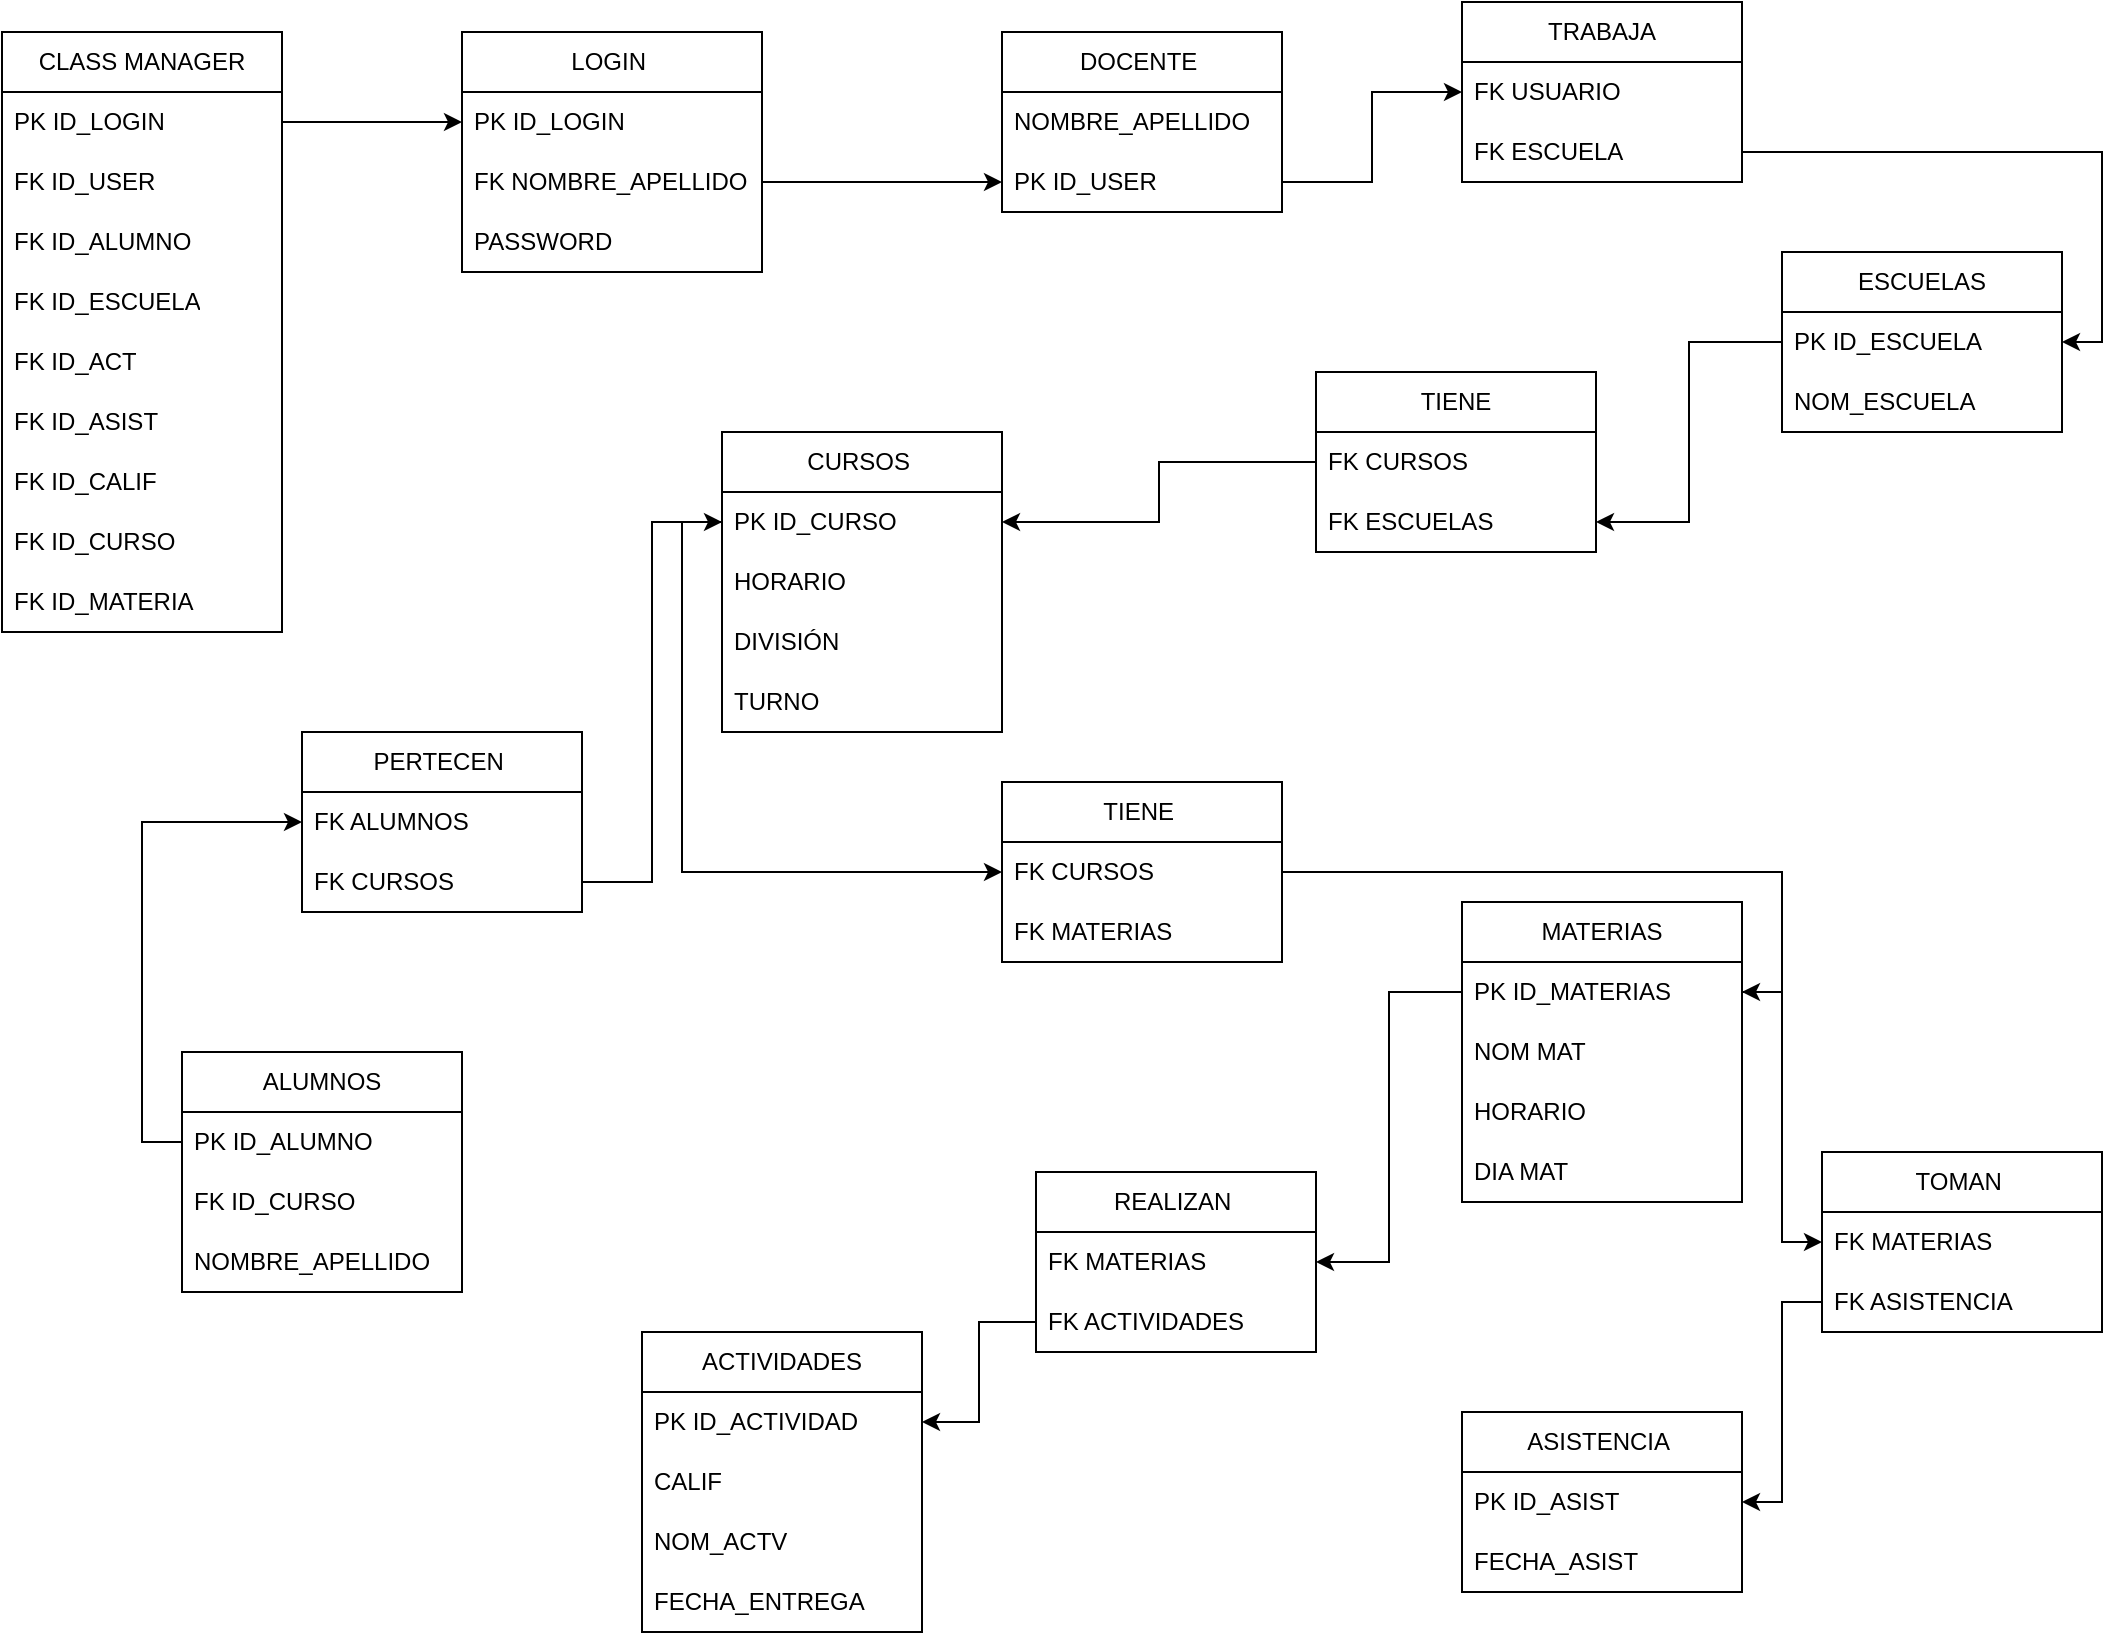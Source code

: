 <mxfile version="21.3.7" type="device">
  <diagram name="Página-1" id="NPG4k0QNVNLxVn0KIN0Y">
    <mxGraphModel dx="1034" dy="478" grid="1" gridSize="10" guides="1" tooltips="1" connect="1" arrows="1" fold="1" page="1" pageScale="1" pageWidth="827" pageHeight="1169" math="0" shadow="0">
      <root>
        <mxCell id="0" />
        <mxCell id="1" parent="0" />
        <mxCell id="mHOE3GFTzP02t2DdGNNi-1" value="CLASS MANAGER" style="swimlane;fontStyle=0;childLayout=stackLayout;horizontal=1;startSize=30;horizontalStack=0;resizeParent=1;resizeParentMax=0;resizeLast=0;collapsible=1;marginBottom=0;whiteSpace=wrap;html=1;" vertex="1" parent="1">
          <mxGeometry x="30" y="30" width="140" height="300" as="geometry" />
        </mxCell>
        <mxCell id="mHOE3GFTzP02t2DdGNNi-2" value="PK ID_LOGIN" style="text;strokeColor=none;fillColor=none;align=left;verticalAlign=middle;spacingLeft=4;spacingRight=4;overflow=hidden;points=[[0,0.5],[1,0.5]];portConstraint=eastwest;rotatable=0;whiteSpace=wrap;html=1;" vertex="1" parent="mHOE3GFTzP02t2DdGNNi-1">
          <mxGeometry y="30" width="140" height="30" as="geometry" />
        </mxCell>
        <mxCell id="mHOE3GFTzP02t2DdGNNi-3" value="FK ID_USER" style="text;strokeColor=none;fillColor=none;align=left;verticalAlign=middle;spacingLeft=4;spacingRight=4;overflow=hidden;points=[[0,0.5],[1,0.5]];portConstraint=eastwest;rotatable=0;whiteSpace=wrap;html=1;" vertex="1" parent="mHOE3GFTzP02t2DdGNNi-1">
          <mxGeometry y="60" width="140" height="30" as="geometry" />
        </mxCell>
        <mxCell id="mHOE3GFTzP02t2DdGNNi-5" value="FK ID_ALUMNO" style="text;strokeColor=none;fillColor=none;align=left;verticalAlign=middle;spacingLeft=4;spacingRight=4;overflow=hidden;points=[[0,0.5],[1,0.5]];portConstraint=eastwest;rotatable=0;whiteSpace=wrap;html=1;" vertex="1" parent="mHOE3GFTzP02t2DdGNNi-1">
          <mxGeometry y="90" width="140" height="30" as="geometry" />
        </mxCell>
        <mxCell id="mHOE3GFTzP02t2DdGNNi-6" value="FK ID_ESCUELA" style="text;strokeColor=none;fillColor=none;align=left;verticalAlign=middle;spacingLeft=4;spacingRight=4;overflow=hidden;points=[[0,0.5],[1,0.5]];portConstraint=eastwest;rotatable=0;whiteSpace=wrap;html=1;" vertex="1" parent="mHOE3GFTzP02t2DdGNNi-1">
          <mxGeometry y="120" width="140" height="30" as="geometry" />
        </mxCell>
        <mxCell id="mHOE3GFTzP02t2DdGNNi-7" value="FK ID_ACT" style="text;strokeColor=none;fillColor=none;align=left;verticalAlign=middle;spacingLeft=4;spacingRight=4;overflow=hidden;points=[[0,0.5],[1,0.5]];portConstraint=eastwest;rotatable=0;whiteSpace=wrap;html=1;" vertex="1" parent="mHOE3GFTzP02t2DdGNNi-1">
          <mxGeometry y="150" width="140" height="30" as="geometry" />
        </mxCell>
        <mxCell id="mHOE3GFTzP02t2DdGNNi-8" value="FK ID_ASIST&amp;nbsp;" style="text;strokeColor=none;fillColor=none;align=left;verticalAlign=middle;spacingLeft=4;spacingRight=4;overflow=hidden;points=[[0,0.5],[1,0.5]];portConstraint=eastwest;rotatable=0;whiteSpace=wrap;html=1;" vertex="1" parent="mHOE3GFTzP02t2DdGNNi-1">
          <mxGeometry y="180" width="140" height="30" as="geometry" />
        </mxCell>
        <mxCell id="mHOE3GFTzP02t2DdGNNi-9" value="FK ID_CALIF&amp;nbsp;" style="text;strokeColor=none;fillColor=none;align=left;verticalAlign=middle;spacingLeft=4;spacingRight=4;overflow=hidden;points=[[0,0.5],[1,0.5]];portConstraint=eastwest;rotatable=0;whiteSpace=wrap;html=1;" vertex="1" parent="mHOE3GFTzP02t2DdGNNi-1">
          <mxGeometry y="210" width="140" height="30" as="geometry" />
        </mxCell>
        <mxCell id="mHOE3GFTzP02t2DdGNNi-4" value="FK ID_CURSO&amp;nbsp;" style="text;strokeColor=none;fillColor=none;align=left;verticalAlign=middle;spacingLeft=4;spacingRight=4;overflow=hidden;points=[[0,0.5],[1,0.5]];portConstraint=eastwest;rotatable=0;whiteSpace=wrap;html=1;" vertex="1" parent="mHOE3GFTzP02t2DdGNNi-1">
          <mxGeometry y="240" width="140" height="30" as="geometry" />
        </mxCell>
        <mxCell id="mHOE3GFTzP02t2DdGNNi-10" value="FK ID_MATERIA&amp;nbsp;" style="text;strokeColor=none;fillColor=none;align=left;verticalAlign=middle;spacingLeft=4;spacingRight=4;overflow=hidden;points=[[0,0.5],[1,0.5]];portConstraint=eastwest;rotatable=0;whiteSpace=wrap;html=1;" vertex="1" parent="mHOE3GFTzP02t2DdGNNi-1">
          <mxGeometry y="270" width="140" height="30" as="geometry" />
        </mxCell>
        <mxCell id="mHOE3GFTzP02t2DdGNNi-11" value="LOGIN&amp;nbsp;" style="swimlane;fontStyle=0;childLayout=stackLayout;horizontal=1;startSize=30;horizontalStack=0;resizeParent=1;resizeParentMax=0;resizeLast=0;collapsible=1;marginBottom=0;whiteSpace=wrap;html=1;" vertex="1" parent="1">
          <mxGeometry x="260" y="30" width="150" height="120" as="geometry" />
        </mxCell>
        <mxCell id="mHOE3GFTzP02t2DdGNNi-12" value="PK ID_LOGIN&amp;nbsp;" style="text;strokeColor=none;fillColor=none;align=left;verticalAlign=middle;spacingLeft=4;spacingRight=4;overflow=hidden;points=[[0,0.5],[1,0.5]];portConstraint=eastwest;rotatable=0;whiteSpace=wrap;html=1;" vertex="1" parent="mHOE3GFTzP02t2DdGNNi-11">
          <mxGeometry y="30" width="150" height="30" as="geometry" />
        </mxCell>
        <mxCell id="mHOE3GFTzP02t2DdGNNi-13" value="FK NOMBRE_APELLIDO" style="text;strokeColor=none;fillColor=none;align=left;verticalAlign=middle;spacingLeft=4;spacingRight=4;overflow=hidden;points=[[0,0.5],[1,0.5]];portConstraint=eastwest;rotatable=0;whiteSpace=wrap;html=1;" vertex="1" parent="mHOE3GFTzP02t2DdGNNi-11">
          <mxGeometry y="60" width="150" height="30" as="geometry" />
        </mxCell>
        <mxCell id="mHOE3GFTzP02t2DdGNNi-14" value="PASSWORD" style="text;strokeColor=none;fillColor=none;align=left;verticalAlign=middle;spacingLeft=4;spacingRight=4;overflow=hidden;points=[[0,0.5],[1,0.5]];portConstraint=eastwest;rotatable=0;whiteSpace=wrap;html=1;" vertex="1" parent="mHOE3GFTzP02t2DdGNNi-11">
          <mxGeometry y="90" width="150" height="30" as="geometry" />
        </mxCell>
        <mxCell id="mHOE3GFTzP02t2DdGNNi-15" value="DOCENTE&amp;nbsp;" style="swimlane;fontStyle=0;childLayout=stackLayout;horizontal=1;startSize=30;horizontalStack=0;resizeParent=1;resizeParentMax=0;resizeLast=0;collapsible=1;marginBottom=0;whiteSpace=wrap;html=1;" vertex="1" parent="1">
          <mxGeometry x="530" y="30" width="140" height="90" as="geometry" />
        </mxCell>
        <mxCell id="mHOE3GFTzP02t2DdGNNi-16" value="NOMBRE_APELLIDO" style="text;strokeColor=none;fillColor=none;align=left;verticalAlign=middle;spacingLeft=4;spacingRight=4;overflow=hidden;points=[[0,0.5],[1,0.5]];portConstraint=eastwest;rotatable=0;whiteSpace=wrap;html=1;" vertex="1" parent="mHOE3GFTzP02t2DdGNNi-15">
          <mxGeometry y="30" width="140" height="30" as="geometry" />
        </mxCell>
        <mxCell id="mHOE3GFTzP02t2DdGNNi-17" value="PK ID_USER" style="text;strokeColor=none;fillColor=none;align=left;verticalAlign=middle;spacingLeft=4;spacingRight=4;overflow=hidden;points=[[0,0.5],[1,0.5]];portConstraint=eastwest;rotatable=0;whiteSpace=wrap;html=1;" vertex="1" parent="mHOE3GFTzP02t2DdGNNi-15">
          <mxGeometry y="60" width="140" height="30" as="geometry" />
        </mxCell>
        <mxCell id="mHOE3GFTzP02t2DdGNNi-19" value="ESCUELAS" style="swimlane;fontStyle=0;childLayout=stackLayout;horizontal=1;startSize=30;horizontalStack=0;resizeParent=1;resizeParentMax=0;resizeLast=0;collapsible=1;marginBottom=0;whiteSpace=wrap;html=1;" vertex="1" parent="1">
          <mxGeometry x="920" y="140" width="140" height="90" as="geometry" />
        </mxCell>
        <mxCell id="mHOE3GFTzP02t2DdGNNi-20" value="PK ID_ESCUELA" style="text;strokeColor=none;fillColor=none;align=left;verticalAlign=middle;spacingLeft=4;spacingRight=4;overflow=hidden;points=[[0,0.5],[1,0.5]];portConstraint=eastwest;rotatable=0;whiteSpace=wrap;html=1;" vertex="1" parent="mHOE3GFTzP02t2DdGNNi-19">
          <mxGeometry y="30" width="140" height="30" as="geometry" />
        </mxCell>
        <mxCell id="mHOE3GFTzP02t2DdGNNi-21" value="NOM_ESCUELA" style="text;strokeColor=none;fillColor=none;align=left;verticalAlign=middle;spacingLeft=4;spacingRight=4;overflow=hidden;points=[[0,0.5],[1,0.5]];portConstraint=eastwest;rotatable=0;whiteSpace=wrap;html=1;" vertex="1" parent="mHOE3GFTzP02t2DdGNNi-19">
          <mxGeometry y="60" width="140" height="30" as="geometry" />
        </mxCell>
        <mxCell id="mHOE3GFTzP02t2DdGNNi-23" value="CURSOS&amp;nbsp;" style="swimlane;fontStyle=0;childLayout=stackLayout;horizontal=1;startSize=30;horizontalStack=0;resizeParent=1;resizeParentMax=0;resizeLast=0;collapsible=1;marginBottom=0;whiteSpace=wrap;html=1;" vertex="1" parent="1">
          <mxGeometry x="390" y="230" width="140" height="150" as="geometry" />
        </mxCell>
        <mxCell id="mHOE3GFTzP02t2DdGNNi-24" value="PK ID_CURSO" style="text;strokeColor=none;fillColor=none;align=left;verticalAlign=middle;spacingLeft=4;spacingRight=4;overflow=hidden;points=[[0,0.5],[1,0.5]];portConstraint=eastwest;rotatable=0;whiteSpace=wrap;html=1;" vertex="1" parent="mHOE3GFTzP02t2DdGNNi-23">
          <mxGeometry y="30" width="140" height="30" as="geometry" />
        </mxCell>
        <mxCell id="mHOE3GFTzP02t2DdGNNi-25" value="HORARIO" style="text;strokeColor=none;fillColor=none;align=left;verticalAlign=middle;spacingLeft=4;spacingRight=4;overflow=hidden;points=[[0,0.5],[1,0.5]];portConstraint=eastwest;rotatable=0;whiteSpace=wrap;html=1;" vertex="1" parent="mHOE3GFTzP02t2DdGNNi-23">
          <mxGeometry y="60" width="140" height="30" as="geometry" />
        </mxCell>
        <mxCell id="mHOE3GFTzP02t2DdGNNi-26" value="DIVISIÓN&amp;nbsp;" style="text;strokeColor=none;fillColor=none;align=left;verticalAlign=middle;spacingLeft=4;spacingRight=4;overflow=hidden;points=[[0,0.5],[1,0.5]];portConstraint=eastwest;rotatable=0;whiteSpace=wrap;html=1;" vertex="1" parent="mHOE3GFTzP02t2DdGNNi-23">
          <mxGeometry y="90" width="140" height="30" as="geometry" />
        </mxCell>
        <mxCell id="mHOE3GFTzP02t2DdGNNi-27" value="TURNO&amp;nbsp;" style="text;strokeColor=none;fillColor=none;align=left;verticalAlign=middle;spacingLeft=4;spacingRight=4;overflow=hidden;points=[[0,0.5],[1,0.5]];portConstraint=eastwest;rotatable=0;whiteSpace=wrap;html=1;" vertex="1" parent="mHOE3GFTzP02t2DdGNNi-23">
          <mxGeometry y="120" width="140" height="30" as="geometry" />
        </mxCell>
        <mxCell id="mHOE3GFTzP02t2DdGNNi-28" value="MATERIAS" style="swimlane;fontStyle=0;childLayout=stackLayout;horizontal=1;startSize=30;horizontalStack=0;resizeParent=1;resizeParentMax=0;resizeLast=0;collapsible=1;marginBottom=0;whiteSpace=wrap;html=1;" vertex="1" parent="1">
          <mxGeometry x="760" y="465" width="140" height="150" as="geometry" />
        </mxCell>
        <mxCell id="mHOE3GFTzP02t2DdGNNi-29" value="PK ID_MATERIAS" style="text;strokeColor=none;fillColor=none;align=left;verticalAlign=middle;spacingLeft=4;spacingRight=4;overflow=hidden;points=[[0,0.5],[1,0.5]];portConstraint=eastwest;rotatable=0;whiteSpace=wrap;html=1;" vertex="1" parent="mHOE3GFTzP02t2DdGNNi-28">
          <mxGeometry y="30" width="140" height="30" as="geometry" />
        </mxCell>
        <mxCell id="mHOE3GFTzP02t2DdGNNi-30" value="NOM MAT&amp;nbsp;" style="text;strokeColor=none;fillColor=none;align=left;verticalAlign=middle;spacingLeft=4;spacingRight=4;overflow=hidden;points=[[0,0.5],[1,0.5]];portConstraint=eastwest;rotatable=0;whiteSpace=wrap;html=1;" vertex="1" parent="mHOE3GFTzP02t2DdGNNi-28">
          <mxGeometry y="60" width="140" height="30" as="geometry" />
        </mxCell>
        <mxCell id="mHOE3GFTzP02t2DdGNNi-32" value="HORARIO&amp;nbsp;" style="text;strokeColor=none;fillColor=none;align=left;verticalAlign=middle;spacingLeft=4;spacingRight=4;overflow=hidden;points=[[0,0.5],[1,0.5]];portConstraint=eastwest;rotatable=0;whiteSpace=wrap;html=1;" vertex="1" parent="mHOE3GFTzP02t2DdGNNi-28">
          <mxGeometry y="90" width="140" height="30" as="geometry" />
        </mxCell>
        <mxCell id="mHOE3GFTzP02t2DdGNNi-31" value="DIA MAT&amp;nbsp;" style="text;strokeColor=none;fillColor=none;align=left;verticalAlign=middle;spacingLeft=4;spacingRight=4;overflow=hidden;points=[[0,0.5],[1,0.5]];portConstraint=eastwest;rotatable=0;whiteSpace=wrap;html=1;" vertex="1" parent="mHOE3GFTzP02t2DdGNNi-28">
          <mxGeometry y="120" width="140" height="30" as="geometry" />
        </mxCell>
        <mxCell id="mHOE3GFTzP02t2DdGNNi-33" value="ASISTENCIA&amp;nbsp;" style="swimlane;fontStyle=0;childLayout=stackLayout;horizontal=1;startSize=30;horizontalStack=0;resizeParent=1;resizeParentMax=0;resizeLast=0;collapsible=1;marginBottom=0;whiteSpace=wrap;html=1;" vertex="1" parent="1">
          <mxGeometry x="760" y="720" width="140" height="90" as="geometry" />
        </mxCell>
        <mxCell id="mHOE3GFTzP02t2DdGNNi-34" value="PK ID_ASIST" style="text;strokeColor=none;fillColor=none;align=left;verticalAlign=middle;spacingLeft=4;spacingRight=4;overflow=hidden;points=[[0,0.5],[1,0.5]];portConstraint=eastwest;rotatable=0;whiteSpace=wrap;html=1;" vertex="1" parent="mHOE3GFTzP02t2DdGNNi-33">
          <mxGeometry y="30" width="140" height="30" as="geometry" />
        </mxCell>
        <mxCell id="mHOE3GFTzP02t2DdGNNi-35" value="FECHA_ASIST&amp;nbsp;" style="text;strokeColor=none;fillColor=none;align=left;verticalAlign=middle;spacingLeft=4;spacingRight=4;overflow=hidden;points=[[0,0.5],[1,0.5]];portConstraint=eastwest;rotatable=0;whiteSpace=wrap;html=1;" vertex="1" parent="mHOE3GFTzP02t2DdGNNi-33">
          <mxGeometry y="60" width="140" height="30" as="geometry" />
        </mxCell>
        <mxCell id="mHOE3GFTzP02t2DdGNNi-37" value="ALUMNOS" style="swimlane;fontStyle=0;childLayout=stackLayout;horizontal=1;startSize=30;horizontalStack=0;resizeParent=1;resizeParentMax=0;resizeLast=0;collapsible=1;marginBottom=0;whiteSpace=wrap;html=1;" vertex="1" parent="1">
          <mxGeometry x="120" y="540" width="140" height="120" as="geometry" />
        </mxCell>
        <mxCell id="mHOE3GFTzP02t2DdGNNi-38" value="PK ID_ALUMNO&amp;nbsp;" style="text;strokeColor=none;fillColor=none;align=left;verticalAlign=middle;spacingLeft=4;spacingRight=4;overflow=hidden;points=[[0,0.5],[1,0.5]];portConstraint=eastwest;rotatable=0;whiteSpace=wrap;html=1;" vertex="1" parent="mHOE3GFTzP02t2DdGNNi-37">
          <mxGeometry y="30" width="140" height="30" as="geometry" />
        </mxCell>
        <mxCell id="mHOE3GFTzP02t2DdGNNi-39" value="FK ID_CURSO&amp;nbsp;" style="text;strokeColor=none;fillColor=none;align=left;verticalAlign=middle;spacingLeft=4;spacingRight=4;overflow=hidden;points=[[0,0.5],[1,0.5]];portConstraint=eastwest;rotatable=0;whiteSpace=wrap;html=1;" vertex="1" parent="mHOE3GFTzP02t2DdGNNi-37">
          <mxGeometry y="60" width="140" height="30" as="geometry" />
        </mxCell>
        <mxCell id="mHOE3GFTzP02t2DdGNNi-40" value="NOMBRE_APELLIDO" style="text;strokeColor=none;fillColor=none;align=left;verticalAlign=middle;spacingLeft=4;spacingRight=4;overflow=hidden;points=[[0,0.5],[1,0.5]];portConstraint=eastwest;rotatable=0;whiteSpace=wrap;html=1;" vertex="1" parent="mHOE3GFTzP02t2DdGNNi-37">
          <mxGeometry y="90" width="140" height="30" as="geometry" />
        </mxCell>
        <mxCell id="mHOE3GFTzP02t2DdGNNi-41" value="ACTIVIDADES" style="swimlane;fontStyle=0;childLayout=stackLayout;horizontal=1;startSize=30;horizontalStack=0;resizeParent=1;resizeParentMax=0;resizeLast=0;collapsible=1;marginBottom=0;whiteSpace=wrap;html=1;" vertex="1" parent="1">
          <mxGeometry x="350" y="680" width="140" height="150" as="geometry" />
        </mxCell>
        <mxCell id="mHOE3GFTzP02t2DdGNNi-42" value="PK ID_ACTIVIDAD&amp;nbsp;" style="text;strokeColor=none;fillColor=none;align=left;verticalAlign=middle;spacingLeft=4;spacingRight=4;overflow=hidden;points=[[0,0.5],[1,0.5]];portConstraint=eastwest;rotatable=0;whiteSpace=wrap;html=1;" vertex="1" parent="mHOE3GFTzP02t2DdGNNi-41">
          <mxGeometry y="30" width="140" height="30" as="geometry" />
        </mxCell>
        <mxCell id="mHOE3GFTzP02t2DdGNNi-43" value="CALIF" style="text;strokeColor=none;fillColor=none;align=left;verticalAlign=middle;spacingLeft=4;spacingRight=4;overflow=hidden;points=[[0,0.5],[1,0.5]];portConstraint=eastwest;rotatable=0;whiteSpace=wrap;html=1;" vertex="1" parent="mHOE3GFTzP02t2DdGNNi-41">
          <mxGeometry y="60" width="140" height="30" as="geometry" />
        </mxCell>
        <mxCell id="mHOE3GFTzP02t2DdGNNi-45" value="NOM_ACTV" style="text;strokeColor=none;fillColor=none;align=left;verticalAlign=middle;spacingLeft=4;spacingRight=4;overflow=hidden;points=[[0,0.5],[1,0.5]];portConstraint=eastwest;rotatable=0;whiteSpace=wrap;html=1;" vertex="1" parent="mHOE3GFTzP02t2DdGNNi-41">
          <mxGeometry y="90" width="140" height="30" as="geometry" />
        </mxCell>
        <mxCell id="mHOE3GFTzP02t2DdGNNi-44" value="FECHA_ENTREGA&amp;nbsp;" style="text;strokeColor=none;fillColor=none;align=left;verticalAlign=middle;spacingLeft=4;spacingRight=4;overflow=hidden;points=[[0,0.5],[1,0.5]];portConstraint=eastwest;rotatable=0;whiteSpace=wrap;html=1;" vertex="1" parent="mHOE3GFTzP02t2DdGNNi-41">
          <mxGeometry y="120" width="140" height="30" as="geometry" />
        </mxCell>
        <mxCell id="mHOE3GFTzP02t2DdGNNi-46" style="edgeStyle=orthogonalEdgeStyle;rounded=0;orthogonalLoop=1;jettySize=auto;html=1;exitX=1;exitY=0.5;exitDx=0;exitDy=0;" edge="1" parent="1" source="mHOE3GFTzP02t2DdGNNi-2" target="mHOE3GFTzP02t2DdGNNi-12">
          <mxGeometry relative="1" as="geometry" />
        </mxCell>
        <mxCell id="mHOE3GFTzP02t2DdGNNi-47" style="edgeStyle=orthogonalEdgeStyle;rounded=0;orthogonalLoop=1;jettySize=auto;html=1;exitX=1;exitY=0.5;exitDx=0;exitDy=0;entryX=0;entryY=0.5;entryDx=0;entryDy=0;" edge="1" parent="1" source="mHOE3GFTzP02t2DdGNNi-13" target="mHOE3GFTzP02t2DdGNNi-17">
          <mxGeometry relative="1" as="geometry" />
        </mxCell>
        <mxCell id="mHOE3GFTzP02t2DdGNNi-48" value="TRABAJA" style="swimlane;fontStyle=0;childLayout=stackLayout;horizontal=1;startSize=30;horizontalStack=0;resizeParent=1;resizeParentMax=0;resizeLast=0;collapsible=1;marginBottom=0;whiteSpace=wrap;html=1;" vertex="1" parent="1">
          <mxGeometry x="760" y="15" width="140" height="90" as="geometry" />
        </mxCell>
        <mxCell id="mHOE3GFTzP02t2DdGNNi-49" value="FK USUARIO" style="text;strokeColor=none;fillColor=none;align=left;verticalAlign=middle;spacingLeft=4;spacingRight=4;overflow=hidden;points=[[0,0.5],[1,0.5]];portConstraint=eastwest;rotatable=0;whiteSpace=wrap;html=1;" vertex="1" parent="mHOE3GFTzP02t2DdGNNi-48">
          <mxGeometry y="30" width="140" height="30" as="geometry" />
        </mxCell>
        <mxCell id="mHOE3GFTzP02t2DdGNNi-50" value="FK ESCUELA&amp;nbsp;" style="text;strokeColor=none;fillColor=none;align=left;verticalAlign=middle;spacingLeft=4;spacingRight=4;overflow=hidden;points=[[0,0.5],[1,0.5]];portConstraint=eastwest;rotatable=0;whiteSpace=wrap;html=1;" vertex="1" parent="mHOE3GFTzP02t2DdGNNi-48">
          <mxGeometry y="60" width="140" height="30" as="geometry" />
        </mxCell>
        <mxCell id="mHOE3GFTzP02t2DdGNNi-52" style="edgeStyle=orthogonalEdgeStyle;rounded=0;orthogonalLoop=1;jettySize=auto;html=1;exitX=1;exitY=0.5;exitDx=0;exitDy=0;" edge="1" parent="1" source="mHOE3GFTzP02t2DdGNNi-17" target="mHOE3GFTzP02t2DdGNNi-49">
          <mxGeometry relative="1" as="geometry" />
        </mxCell>
        <mxCell id="mHOE3GFTzP02t2DdGNNi-54" value="TIENE" style="swimlane;fontStyle=0;childLayout=stackLayout;horizontal=1;startSize=30;horizontalStack=0;resizeParent=1;resizeParentMax=0;resizeLast=0;collapsible=1;marginBottom=0;whiteSpace=wrap;html=1;" vertex="1" parent="1">
          <mxGeometry x="687" y="200" width="140" height="90" as="geometry" />
        </mxCell>
        <mxCell id="mHOE3GFTzP02t2DdGNNi-56" value="FK CURSOS" style="text;strokeColor=none;fillColor=none;align=left;verticalAlign=middle;spacingLeft=4;spacingRight=4;overflow=hidden;points=[[0,0.5],[1,0.5]];portConstraint=eastwest;rotatable=0;whiteSpace=wrap;html=1;" vertex="1" parent="mHOE3GFTzP02t2DdGNNi-54">
          <mxGeometry y="30" width="140" height="30" as="geometry" />
        </mxCell>
        <mxCell id="mHOE3GFTzP02t2DdGNNi-57" value="FK ESCUELAS&amp;nbsp;" style="text;strokeColor=none;fillColor=none;align=left;verticalAlign=middle;spacingLeft=4;spacingRight=4;overflow=hidden;points=[[0,0.5],[1,0.5]];portConstraint=eastwest;rotatable=0;whiteSpace=wrap;html=1;" vertex="1" parent="mHOE3GFTzP02t2DdGNNi-54">
          <mxGeometry y="60" width="140" height="30" as="geometry" />
        </mxCell>
        <mxCell id="mHOE3GFTzP02t2DdGNNi-58" style="edgeStyle=orthogonalEdgeStyle;rounded=0;orthogonalLoop=1;jettySize=auto;html=1;exitX=1;exitY=0.5;exitDx=0;exitDy=0;entryX=1;entryY=0.5;entryDx=0;entryDy=0;" edge="1" parent="1" source="mHOE3GFTzP02t2DdGNNi-50" target="mHOE3GFTzP02t2DdGNNi-20">
          <mxGeometry relative="1" as="geometry" />
        </mxCell>
        <mxCell id="mHOE3GFTzP02t2DdGNNi-59" style="edgeStyle=orthogonalEdgeStyle;rounded=0;orthogonalLoop=1;jettySize=auto;html=1;exitX=0;exitY=0.5;exitDx=0;exitDy=0;entryX=1;entryY=0.5;entryDx=0;entryDy=0;" edge="1" parent="1" source="mHOE3GFTzP02t2DdGNNi-20" target="mHOE3GFTzP02t2DdGNNi-57">
          <mxGeometry relative="1" as="geometry" />
        </mxCell>
        <mxCell id="mHOE3GFTzP02t2DdGNNi-60" style="edgeStyle=orthogonalEdgeStyle;rounded=0;orthogonalLoop=1;jettySize=auto;html=1;exitX=0;exitY=0.5;exitDx=0;exitDy=0;entryX=1;entryY=0.5;entryDx=0;entryDy=0;" edge="1" parent="1" source="mHOE3GFTzP02t2DdGNNi-56" target="mHOE3GFTzP02t2DdGNNi-24">
          <mxGeometry relative="1" as="geometry" />
        </mxCell>
        <mxCell id="mHOE3GFTzP02t2DdGNNi-61" value="TIENE&amp;nbsp;" style="swimlane;fontStyle=0;childLayout=stackLayout;horizontal=1;startSize=30;horizontalStack=0;resizeParent=1;resizeParentMax=0;resizeLast=0;collapsible=1;marginBottom=0;whiteSpace=wrap;html=1;" vertex="1" parent="1">
          <mxGeometry x="530" y="405" width="140" height="90" as="geometry" />
        </mxCell>
        <mxCell id="mHOE3GFTzP02t2DdGNNi-62" value="FK CURSOS&amp;nbsp;" style="text;strokeColor=none;fillColor=none;align=left;verticalAlign=middle;spacingLeft=4;spacingRight=4;overflow=hidden;points=[[0,0.5],[1,0.5]];portConstraint=eastwest;rotatable=0;whiteSpace=wrap;html=1;" vertex="1" parent="mHOE3GFTzP02t2DdGNNi-61">
          <mxGeometry y="30" width="140" height="30" as="geometry" />
        </mxCell>
        <mxCell id="mHOE3GFTzP02t2DdGNNi-63" value="FK MATERIAS" style="text;strokeColor=none;fillColor=none;align=left;verticalAlign=middle;spacingLeft=4;spacingRight=4;overflow=hidden;points=[[0,0.5],[1,0.5]];portConstraint=eastwest;rotatable=0;whiteSpace=wrap;html=1;" vertex="1" parent="mHOE3GFTzP02t2DdGNNi-61">
          <mxGeometry y="60" width="140" height="30" as="geometry" />
        </mxCell>
        <mxCell id="mHOE3GFTzP02t2DdGNNi-66" style="edgeStyle=orthogonalEdgeStyle;rounded=0;orthogonalLoop=1;jettySize=auto;html=1;exitX=0;exitY=0.5;exitDx=0;exitDy=0;entryX=0;entryY=0.5;entryDx=0;entryDy=0;" edge="1" parent="1" source="mHOE3GFTzP02t2DdGNNi-24" target="mHOE3GFTzP02t2DdGNNi-61">
          <mxGeometry relative="1" as="geometry" />
        </mxCell>
        <mxCell id="mHOE3GFTzP02t2DdGNNi-68" value="PERTECEN&amp;nbsp;" style="swimlane;fontStyle=0;childLayout=stackLayout;horizontal=1;startSize=30;horizontalStack=0;resizeParent=1;resizeParentMax=0;resizeLast=0;collapsible=1;marginBottom=0;whiteSpace=wrap;html=1;" vertex="1" parent="1">
          <mxGeometry x="180" y="380" width="140" height="90" as="geometry" />
        </mxCell>
        <mxCell id="mHOE3GFTzP02t2DdGNNi-69" value="FK ALUMNOS" style="text;strokeColor=none;fillColor=none;align=left;verticalAlign=middle;spacingLeft=4;spacingRight=4;overflow=hidden;points=[[0,0.5],[1,0.5]];portConstraint=eastwest;rotatable=0;whiteSpace=wrap;html=1;" vertex="1" parent="mHOE3GFTzP02t2DdGNNi-68">
          <mxGeometry y="30" width="140" height="30" as="geometry" />
        </mxCell>
        <mxCell id="mHOE3GFTzP02t2DdGNNi-70" value="FK CURSOS&amp;nbsp;" style="text;strokeColor=none;fillColor=none;align=left;verticalAlign=middle;spacingLeft=4;spacingRight=4;overflow=hidden;points=[[0,0.5],[1,0.5]];portConstraint=eastwest;rotatable=0;whiteSpace=wrap;html=1;" vertex="1" parent="mHOE3GFTzP02t2DdGNNi-68">
          <mxGeometry y="60" width="140" height="30" as="geometry" />
        </mxCell>
        <mxCell id="mHOE3GFTzP02t2DdGNNi-72" style="edgeStyle=orthogonalEdgeStyle;rounded=0;orthogonalLoop=1;jettySize=auto;html=1;exitX=0;exitY=0.5;exitDx=0;exitDy=0;entryX=0;entryY=0.5;entryDx=0;entryDy=0;" edge="1" parent="1" source="mHOE3GFTzP02t2DdGNNi-38" target="mHOE3GFTzP02t2DdGNNi-68">
          <mxGeometry relative="1" as="geometry" />
        </mxCell>
        <mxCell id="mHOE3GFTzP02t2DdGNNi-73" style="edgeStyle=orthogonalEdgeStyle;rounded=0;orthogonalLoop=1;jettySize=auto;html=1;exitX=1;exitY=0.5;exitDx=0;exitDy=0;entryX=0;entryY=0.5;entryDx=0;entryDy=0;" edge="1" parent="1" source="mHOE3GFTzP02t2DdGNNi-70" target="mHOE3GFTzP02t2DdGNNi-24">
          <mxGeometry relative="1" as="geometry" />
        </mxCell>
        <mxCell id="mHOE3GFTzP02t2DdGNNi-74" value="REALIZAN&amp;nbsp;" style="swimlane;fontStyle=0;childLayout=stackLayout;horizontal=1;startSize=30;horizontalStack=0;resizeParent=1;resizeParentMax=0;resizeLast=0;collapsible=1;marginBottom=0;whiteSpace=wrap;html=1;" vertex="1" parent="1">
          <mxGeometry x="547" y="600" width="140" height="90" as="geometry" />
        </mxCell>
        <mxCell id="mHOE3GFTzP02t2DdGNNi-75" value="FK MATERIAS" style="text;strokeColor=none;fillColor=none;align=left;verticalAlign=middle;spacingLeft=4;spacingRight=4;overflow=hidden;points=[[0,0.5],[1,0.5]];portConstraint=eastwest;rotatable=0;whiteSpace=wrap;html=1;" vertex="1" parent="mHOE3GFTzP02t2DdGNNi-74">
          <mxGeometry y="30" width="140" height="30" as="geometry" />
        </mxCell>
        <mxCell id="mHOE3GFTzP02t2DdGNNi-76" value="FK ACTIVIDADES" style="text;strokeColor=none;fillColor=none;align=left;verticalAlign=middle;spacingLeft=4;spacingRight=4;overflow=hidden;points=[[0,0.5],[1,0.5]];portConstraint=eastwest;rotatable=0;whiteSpace=wrap;html=1;" vertex="1" parent="mHOE3GFTzP02t2DdGNNi-74">
          <mxGeometry y="60" width="140" height="30" as="geometry" />
        </mxCell>
        <mxCell id="mHOE3GFTzP02t2DdGNNi-78" style="edgeStyle=orthogonalEdgeStyle;rounded=0;orthogonalLoop=1;jettySize=auto;html=1;entryX=1;entryY=0.5;entryDx=0;entryDy=0;" edge="1" parent="1" source="mHOE3GFTzP02t2DdGNNi-62" target="mHOE3GFTzP02t2DdGNNi-29">
          <mxGeometry relative="1" as="geometry" />
        </mxCell>
        <mxCell id="mHOE3GFTzP02t2DdGNNi-79" style="edgeStyle=orthogonalEdgeStyle;rounded=0;orthogonalLoop=1;jettySize=auto;html=1;exitX=0;exitY=0.5;exitDx=0;exitDy=0;entryX=1;entryY=0.5;entryDx=0;entryDy=0;" edge="1" parent="1" source="mHOE3GFTzP02t2DdGNNi-29" target="mHOE3GFTzP02t2DdGNNi-75">
          <mxGeometry relative="1" as="geometry" />
        </mxCell>
        <mxCell id="mHOE3GFTzP02t2DdGNNi-80" style="edgeStyle=orthogonalEdgeStyle;rounded=0;orthogonalLoop=1;jettySize=auto;html=1;exitX=0;exitY=0.5;exitDx=0;exitDy=0;entryX=1;entryY=0.5;entryDx=0;entryDy=0;" edge="1" parent="1" source="mHOE3GFTzP02t2DdGNNi-76" target="mHOE3GFTzP02t2DdGNNi-42">
          <mxGeometry relative="1" as="geometry" />
        </mxCell>
        <mxCell id="mHOE3GFTzP02t2DdGNNi-81" value="TOMAN&amp;nbsp;" style="swimlane;fontStyle=0;childLayout=stackLayout;horizontal=1;startSize=30;horizontalStack=0;resizeParent=1;resizeParentMax=0;resizeLast=0;collapsible=1;marginBottom=0;whiteSpace=wrap;html=1;" vertex="1" parent="1">
          <mxGeometry x="940" y="590" width="140" height="90" as="geometry" />
        </mxCell>
        <mxCell id="mHOE3GFTzP02t2DdGNNi-82" value="FK MATERIAS" style="text;strokeColor=none;fillColor=none;align=left;verticalAlign=middle;spacingLeft=4;spacingRight=4;overflow=hidden;points=[[0,0.5],[1,0.5]];portConstraint=eastwest;rotatable=0;whiteSpace=wrap;html=1;" vertex="1" parent="mHOE3GFTzP02t2DdGNNi-81">
          <mxGeometry y="30" width="140" height="30" as="geometry" />
        </mxCell>
        <mxCell id="mHOE3GFTzP02t2DdGNNi-83" value="FK ASISTENCIA&amp;nbsp;" style="text;strokeColor=none;fillColor=none;align=left;verticalAlign=middle;spacingLeft=4;spacingRight=4;overflow=hidden;points=[[0,0.5],[1,0.5]];portConstraint=eastwest;rotatable=0;whiteSpace=wrap;html=1;" vertex="1" parent="mHOE3GFTzP02t2DdGNNi-81">
          <mxGeometry y="60" width="140" height="30" as="geometry" />
        </mxCell>
        <mxCell id="mHOE3GFTzP02t2DdGNNi-86" style="edgeStyle=orthogonalEdgeStyle;rounded=0;orthogonalLoop=1;jettySize=auto;html=1;exitX=1;exitY=0.5;exitDx=0;exitDy=0;entryX=0;entryY=0.5;entryDx=0;entryDy=0;" edge="1" parent="1" source="mHOE3GFTzP02t2DdGNNi-29" target="mHOE3GFTzP02t2DdGNNi-82">
          <mxGeometry relative="1" as="geometry" />
        </mxCell>
        <mxCell id="mHOE3GFTzP02t2DdGNNi-87" style="edgeStyle=orthogonalEdgeStyle;rounded=0;orthogonalLoop=1;jettySize=auto;html=1;exitX=0;exitY=0.5;exitDx=0;exitDy=0;entryX=1;entryY=0.5;entryDx=0;entryDy=0;" edge="1" parent="1" source="mHOE3GFTzP02t2DdGNNi-83" target="mHOE3GFTzP02t2DdGNNi-33">
          <mxGeometry relative="1" as="geometry" />
        </mxCell>
      </root>
    </mxGraphModel>
  </diagram>
</mxfile>
